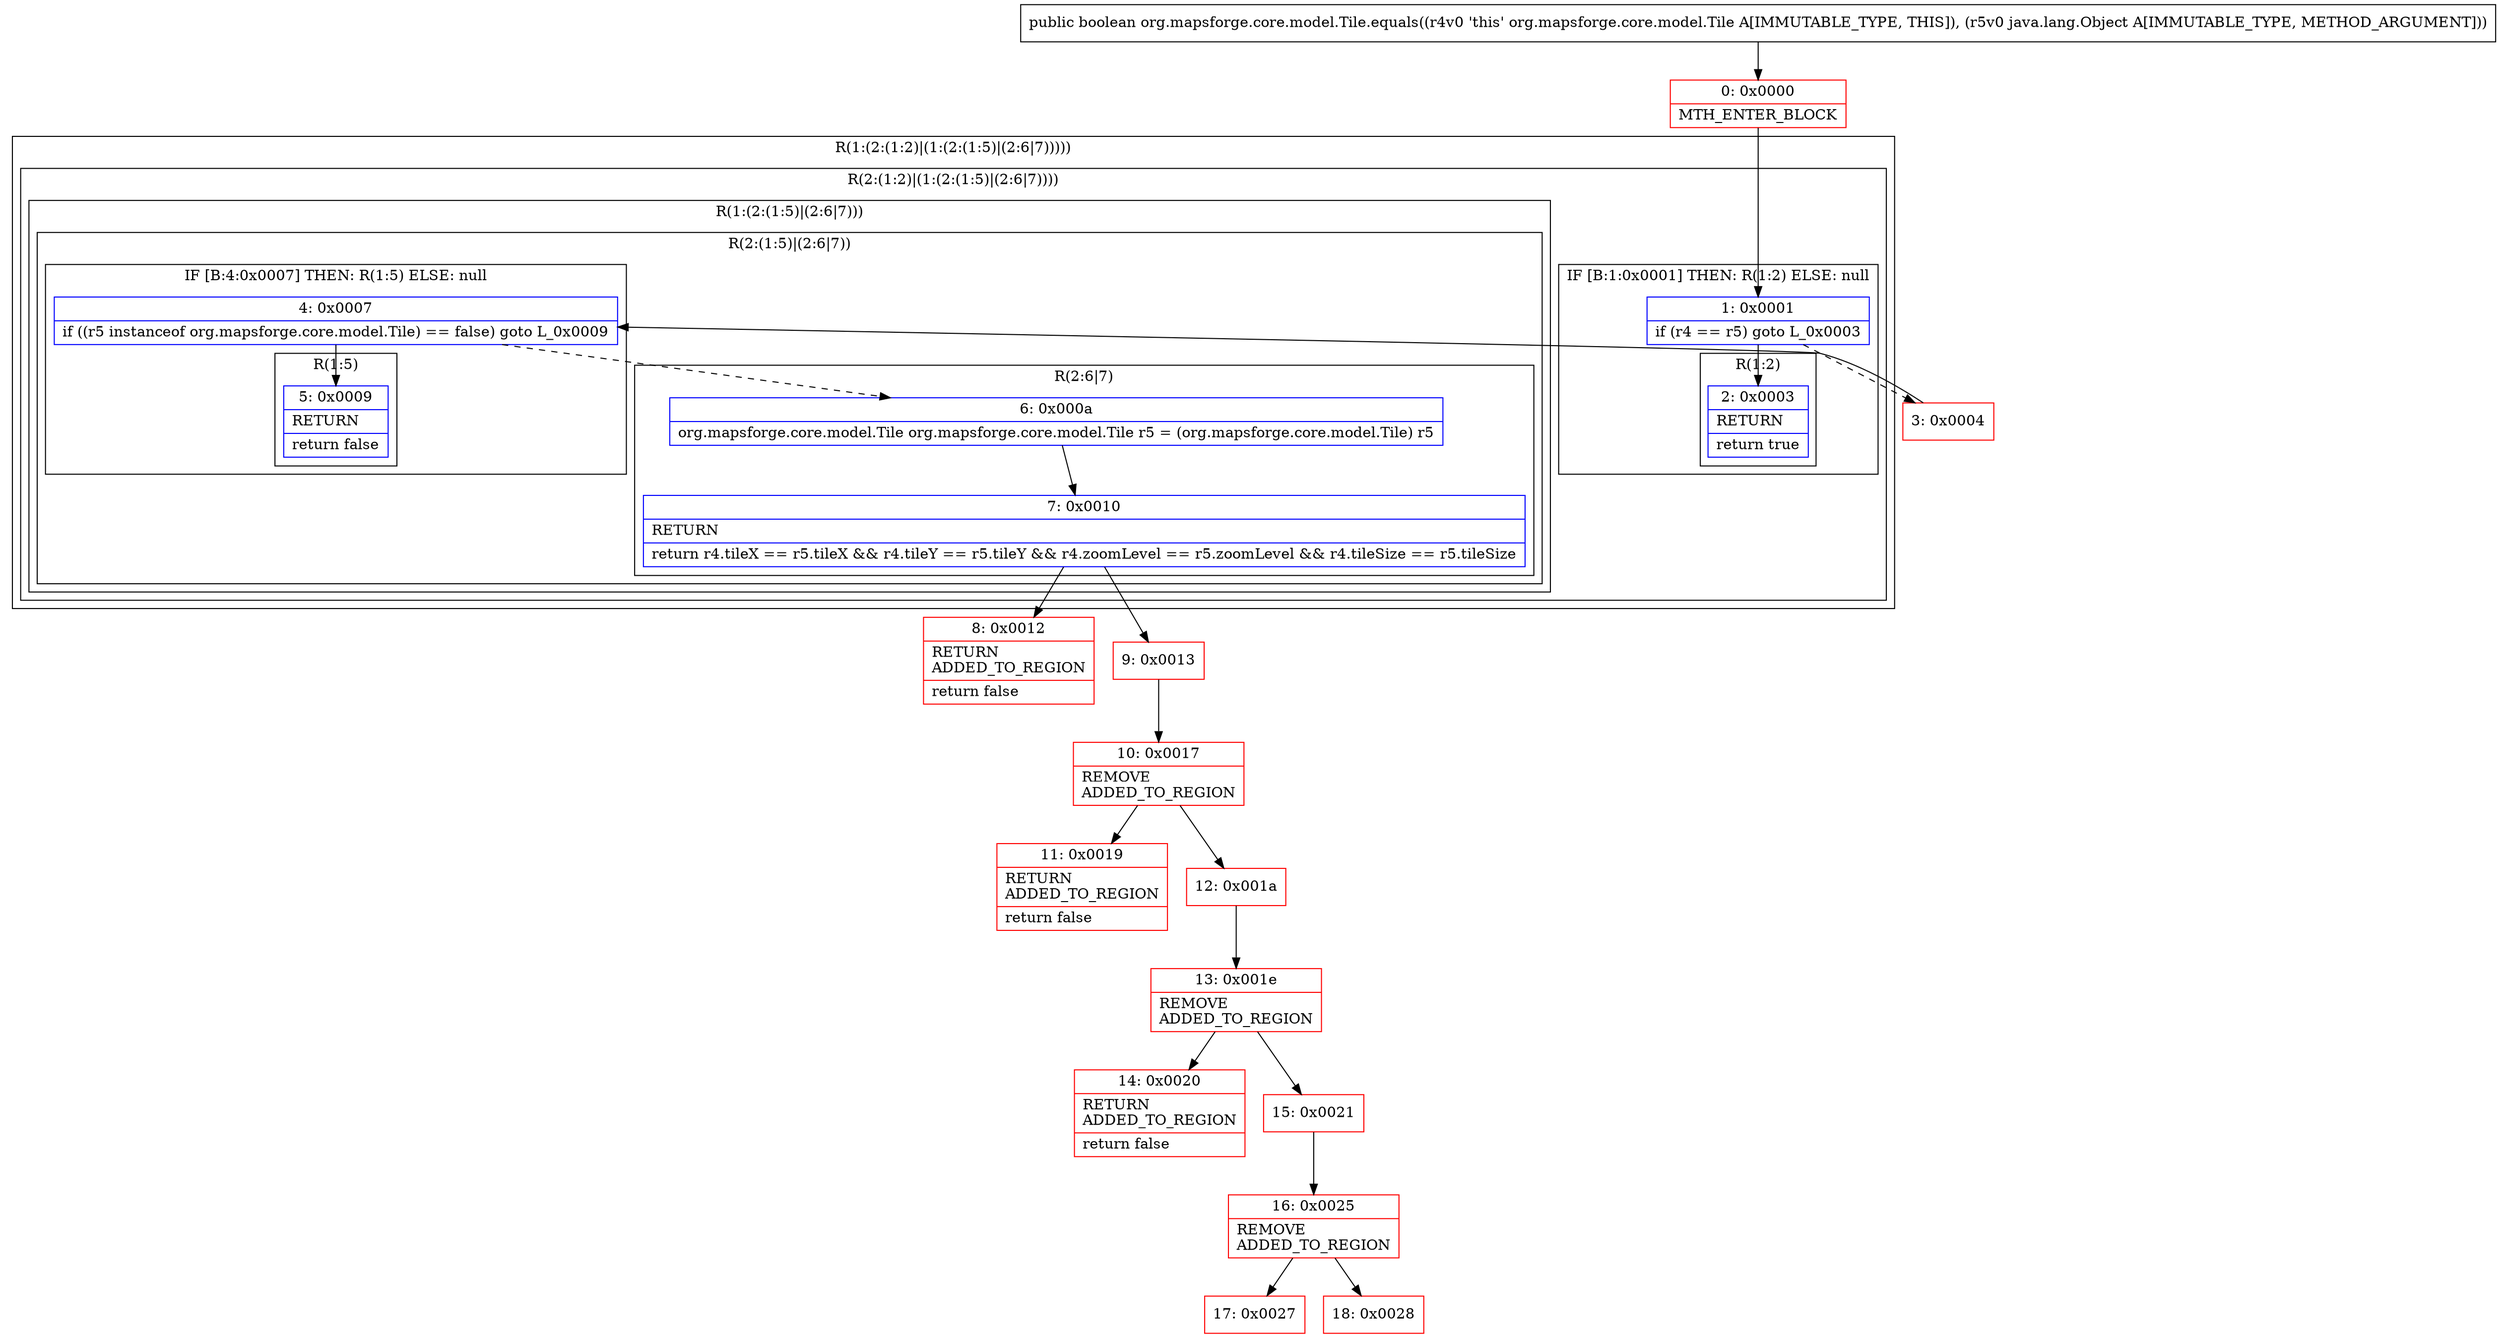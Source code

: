 digraph "CFG fororg.mapsforge.core.model.Tile.equals(Ljava\/lang\/Object;)Z" {
subgraph cluster_Region_646564373 {
label = "R(1:(2:(1:2)|(1:(2:(1:5)|(2:6|7)))))";
node [shape=record,color=blue];
subgraph cluster_Region_382366616 {
label = "R(2:(1:2)|(1:(2:(1:5)|(2:6|7))))";
node [shape=record,color=blue];
subgraph cluster_IfRegion_1602450979 {
label = "IF [B:1:0x0001] THEN: R(1:2) ELSE: null";
node [shape=record,color=blue];
Node_1 [shape=record,label="{1\:\ 0x0001|if (r4 == r5) goto L_0x0003\l}"];
subgraph cluster_Region_902713347 {
label = "R(1:2)";
node [shape=record,color=blue];
Node_2 [shape=record,label="{2\:\ 0x0003|RETURN\l|return true\l}"];
}
}
subgraph cluster_Region_1568669133 {
label = "R(1:(2:(1:5)|(2:6|7)))";
node [shape=record,color=blue];
subgraph cluster_Region_418120521 {
label = "R(2:(1:5)|(2:6|7))";
node [shape=record,color=blue];
subgraph cluster_IfRegion_1545231385 {
label = "IF [B:4:0x0007] THEN: R(1:5) ELSE: null";
node [shape=record,color=blue];
Node_4 [shape=record,label="{4\:\ 0x0007|if ((r5 instanceof org.mapsforge.core.model.Tile) == false) goto L_0x0009\l}"];
subgraph cluster_Region_462635473 {
label = "R(1:5)";
node [shape=record,color=blue];
Node_5 [shape=record,label="{5\:\ 0x0009|RETURN\l|return false\l}"];
}
}
subgraph cluster_Region_670443609 {
label = "R(2:6|7)";
node [shape=record,color=blue];
Node_6 [shape=record,label="{6\:\ 0x000a|org.mapsforge.core.model.Tile org.mapsforge.core.model.Tile r5 = (org.mapsforge.core.model.Tile) r5\l}"];
Node_7 [shape=record,label="{7\:\ 0x0010|RETURN\l|return r4.tileX == r5.tileX && r4.tileY == r5.tileY && r4.zoomLevel == r5.zoomLevel && r4.tileSize == r5.tileSize\l}"];
}
}
}
}
}
Node_0 [shape=record,color=red,label="{0\:\ 0x0000|MTH_ENTER_BLOCK\l}"];
Node_3 [shape=record,color=red,label="{3\:\ 0x0004}"];
Node_8 [shape=record,color=red,label="{8\:\ 0x0012|RETURN\lADDED_TO_REGION\l|return false\l}"];
Node_9 [shape=record,color=red,label="{9\:\ 0x0013}"];
Node_10 [shape=record,color=red,label="{10\:\ 0x0017|REMOVE\lADDED_TO_REGION\l}"];
Node_11 [shape=record,color=red,label="{11\:\ 0x0019|RETURN\lADDED_TO_REGION\l|return false\l}"];
Node_12 [shape=record,color=red,label="{12\:\ 0x001a}"];
Node_13 [shape=record,color=red,label="{13\:\ 0x001e|REMOVE\lADDED_TO_REGION\l}"];
Node_14 [shape=record,color=red,label="{14\:\ 0x0020|RETURN\lADDED_TO_REGION\l|return false\l}"];
Node_15 [shape=record,color=red,label="{15\:\ 0x0021}"];
Node_16 [shape=record,color=red,label="{16\:\ 0x0025|REMOVE\lADDED_TO_REGION\l}"];
Node_17 [shape=record,color=red,label="{17\:\ 0x0027}"];
Node_18 [shape=record,color=red,label="{18\:\ 0x0028}"];
MethodNode[shape=record,label="{public boolean org.mapsforge.core.model.Tile.equals((r4v0 'this' org.mapsforge.core.model.Tile A[IMMUTABLE_TYPE, THIS]), (r5v0 java.lang.Object A[IMMUTABLE_TYPE, METHOD_ARGUMENT])) }"];
MethodNode -> Node_0;
Node_1 -> Node_2;
Node_1 -> Node_3[style=dashed];
Node_4 -> Node_5;
Node_4 -> Node_6[style=dashed];
Node_6 -> Node_7;
Node_7 -> Node_8;
Node_7 -> Node_9;
Node_0 -> Node_1;
Node_3 -> Node_4;
Node_9 -> Node_10;
Node_10 -> Node_11;
Node_10 -> Node_12;
Node_12 -> Node_13;
Node_13 -> Node_14;
Node_13 -> Node_15;
Node_15 -> Node_16;
Node_16 -> Node_17;
Node_16 -> Node_18;
}

